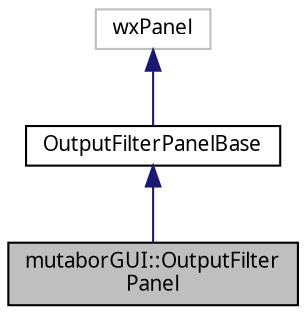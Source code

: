 digraph "mutaborGUI::OutputFilterPanel"
{
  edge [fontname="Sans",fontsize="10",labelfontname="Sans",labelfontsize="10"];
  node [fontname="Sans",fontsize="10",shape=record];
  Node3 [label="mutaborGUI::OutputFilter\lPanel",height=0.2,width=0.4,color="black", fillcolor="grey75", style="filled", fontcolor="black"];
  Node4 -> Node3 [dir="back",color="midnightblue",fontsize="10",style="solid",fontname="Sans"];
  Node4 [label="OutputFilterPanelBase",height=0.2,width=0.4,color="black", fillcolor="white", style="filled",URL="$d6/dcb/classOutputFilterPanelBase.html"];
  Node5 -> Node4 [dir="back",color="midnightblue",fontsize="10",style="solid",fontname="Sans"];
  Node5 [label="wxPanel",height=0.2,width=0.4,color="grey75", fillcolor="white", style="filled"];
}

